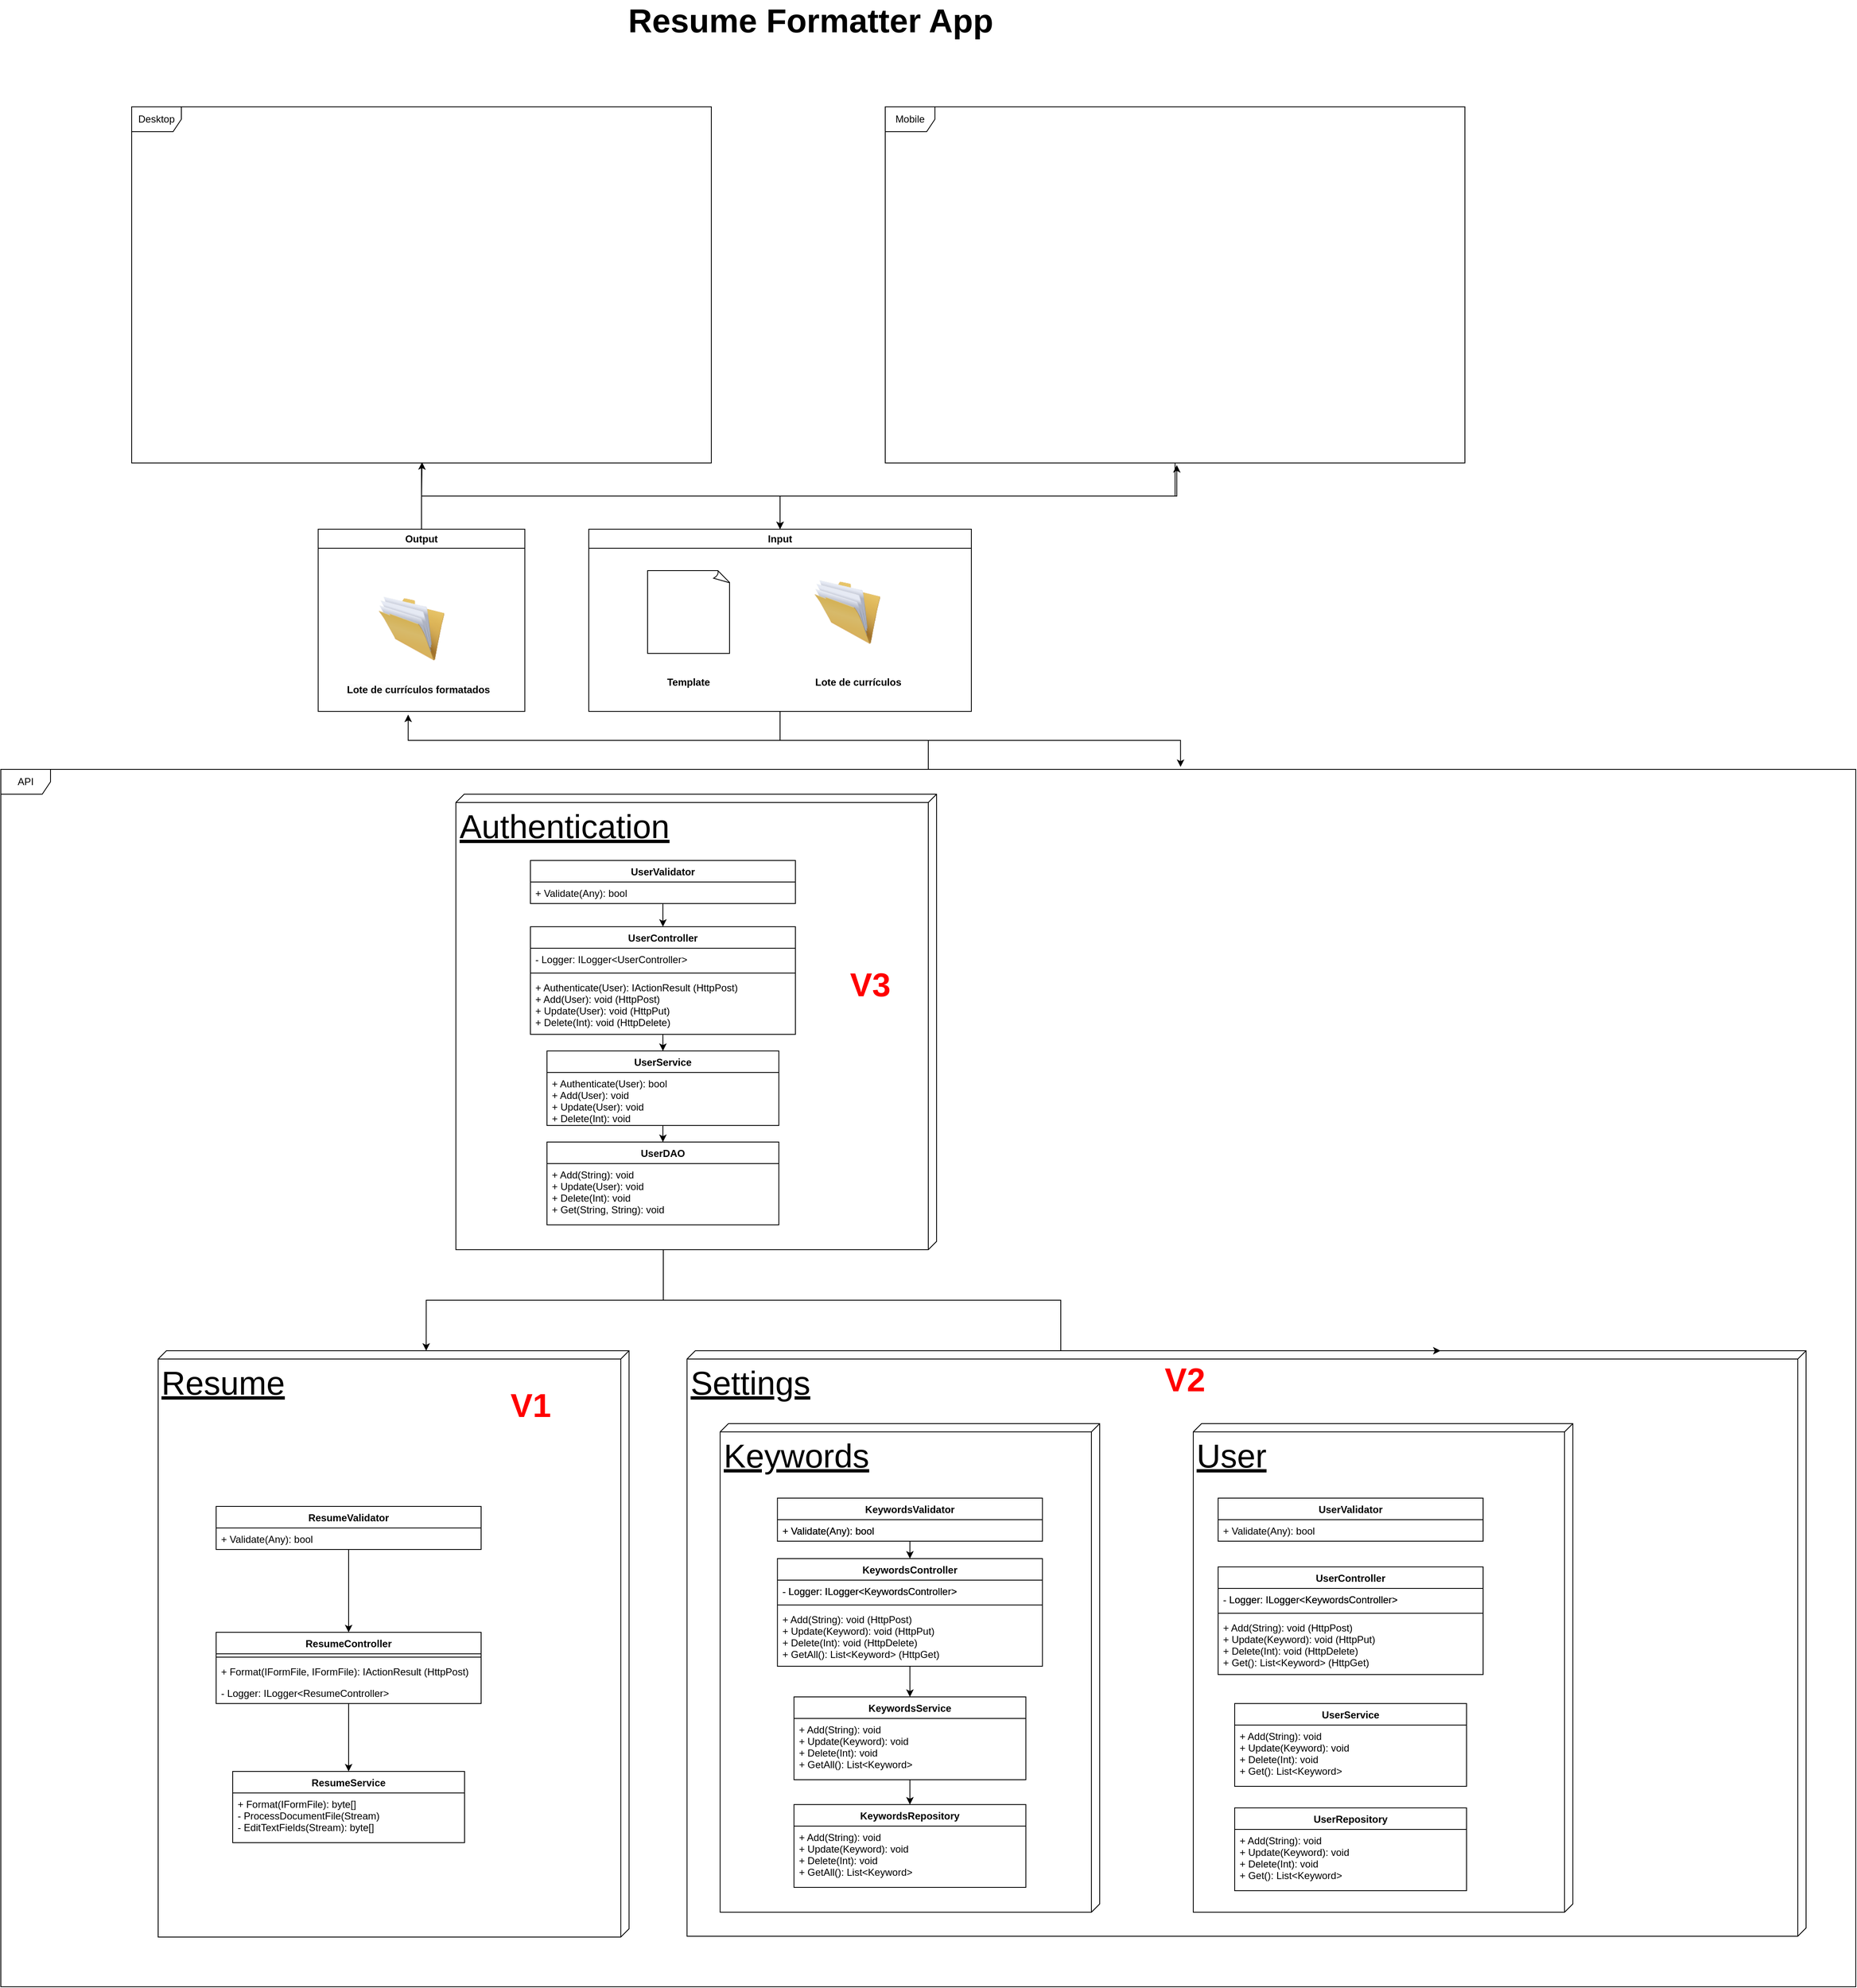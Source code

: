 <mxfile version="20.8.10" type="device"><diagram id="C5RBs43oDa-KdzZeNtuy" name="Page-1"><mxGraphModel dx="1658" dy="1997" grid="1" gridSize="10" guides="1" tooltips="1" connect="1" arrows="1" fold="1" page="1" pageScale="1" pageWidth="827" pageHeight="1169" math="0" shadow="0"><root><mxCell id="WIyWlLk6GJQsqaUBKTNV-0"/><mxCell id="WIyWlLk6GJQsqaUBKTNV-1" parent="WIyWlLk6GJQsqaUBKTNV-0"/><mxCell id="sNUEwPgvlE_x-QV5Grnz-19" style="edgeStyle=orthogonalEdgeStyle;rounded=0;orthogonalLoop=1;jettySize=auto;html=1;entryX=0.413;entryY=1.097;entryDx=0;entryDy=0;entryPerimeter=0;" parent="WIyWlLk6GJQsqaUBKTNV-1" source="MFV8BSGbSPskMG7UeGcg-14" target="sNUEwPgvlE_x-QV5Grnz-9" edge="1"><mxGeometry relative="1" as="geometry"/></mxCell><mxCell id="MFV8BSGbSPskMG7UeGcg-14" value="API" style="shape=umlFrame;whiteSpace=wrap;html=1;" parent="WIyWlLk6GJQsqaUBKTNV-1" vertex="1"><mxGeometry x="300" y="450" width="2240" height="1470" as="geometry"/></mxCell><mxCell id="MFV8BSGbSPskMG7UeGcg-44" value="Settings" style="verticalAlign=top;align=left;spacingTop=8;spacingLeft=2;spacingRight=12;shape=cube;size=10;direction=south;fontStyle=4;html=1;fontSize=40;" parent="WIyWlLk6GJQsqaUBKTNV-1" vertex="1"><mxGeometry x="1128.65" y="1152" width="1351.35" height="707" as="geometry"/></mxCell><mxCell id="MFV8BSGbSPskMG7UeGcg-45" value="Keywords" style="verticalAlign=top;align=left;spacingTop=8;spacingLeft=2;spacingRight=12;shape=cube;size=10;direction=south;fontStyle=4;html=1;fontSize=40;" parent="WIyWlLk6GJQsqaUBKTNV-1" vertex="1"><mxGeometry x="1168.65" y="1240" width="458.34" height="590" as="geometry"/></mxCell><mxCell id="MFV8BSGbSPskMG7UeGcg-43" value="Resume" style="verticalAlign=top;align=left;spacingTop=8;spacingLeft=2;spacingRight=12;shape=cube;size=10;direction=south;fontStyle=4;html=1;fontSize=40;" parent="WIyWlLk6GJQsqaUBKTNV-1" vertex="1"><mxGeometry x="490" y="1152" width="568.65" height="708" as="geometry"/></mxCell><mxCell id="MFV8BSGbSPskMG7UeGcg-27" style="edgeStyle=orthogonalEdgeStyle;rounded=0;orthogonalLoop=1;jettySize=auto;html=1;fontSize=40;" parent="WIyWlLk6GJQsqaUBKTNV-1" source="MFV8BSGbSPskMG7UeGcg-0" target="MFV8BSGbSPskMG7UeGcg-4" edge="1"><mxGeometry relative="1" as="geometry"/></mxCell><mxCell id="MFV8BSGbSPskMG7UeGcg-0" value="ResumeController" style="swimlane;fontStyle=1;align=center;verticalAlign=top;childLayout=stackLayout;horizontal=1;startSize=26;horizontalStack=0;resizeParent=1;resizeParentMax=0;resizeLast=0;collapsible=1;marginBottom=0;" parent="WIyWlLk6GJQsqaUBKTNV-1" vertex="1"><mxGeometry x="560" y="1492" width="320" height="86" as="geometry"/></mxCell><mxCell id="MFV8BSGbSPskMG7UeGcg-2" value="" style="line;strokeWidth=1;fillColor=none;align=left;verticalAlign=middle;spacingTop=-1;spacingLeft=3;spacingRight=3;rotatable=0;labelPosition=right;points=[];portConstraint=eastwest;strokeColor=inherit;" parent="MFV8BSGbSPskMG7UeGcg-0" vertex="1"><mxGeometry y="26" width="320" height="8" as="geometry"/></mxCell><mxCell id="MFV8BSGbSPskMG7UeGcg-3" value="+ Format(IFormFile, IFormFile): IActionResult (HttpPost)" style="text;strokeColor=none;fillColor=none;align=left;verticalAlign=top;spacingLeft=4;spacingRight=4;overflow=hidden;rotatable=0;points=[[0,0.5],[1,0.5]];portConstraint=eastwest;" parent="MFV8BSGbSPskMG7UeGcg-0" vertex="1"><mxGeometry y="34" width="320" height="26" as="geometry"/></mxCell><mxCell id="MFV8BSGbSPskMG7UeGcg-1" value="- Logger: ILogger&lt;ResumeController&gt;" style="text;strokeColor=none;fillColor=none;align=left;verticalAlign=top;spacingLeft=4;spacingRight=4;overflow=hidden;rotatable=0;points=[[0,0.5],[1,0.5]];portConstraint=eastwest;" parent="MFV8BSGbSPskMG7UeGcg-0" vertex="1"><mxGeometry y="60" width="320" height="26" as="geometry"/></mxCell><mxCell id="MFV8BSGbSPskMG7UeGcg-4" value="ResumeService" style="swimlane;fontStyle=1;align=center;verticalAlign=top;childLayout=stackLayout;horizontal=1;startSize=26;horizontalStack=0;resizeParent=1;resizeParentMax=0;resizeLast=0;collapsible=1;marginBottom=0;" parent="WIyWlLk6GJQsqaUBKTNV-1" vertex="1"><mxGeometry x="580" y="1660" width="280" height="86" as="geometry"/></mxCell><mxCell id="MFV8BSGbSPskMG7UeGcg-7" value="+ Format(IFormFile): byte[]&#10;- ProcessDocumentFile(Stream) &#10;- EditTextFields(Stream): byte[]" style="text;strokeColor=none;fillColor=none;align=left;verticalAlign=top;spacingLeft=4;spacingRight=4;overflow=hidden;rotatable=0;points=[[0,0.5],[1,0.5]];portConstraint=eastwest;" parent="MFV8BSGbSPskMG7UeGcg-4" vertex="1"><mxGeometry y="26" width="280" height="60" as="geometry"/></mxCell><mxCell id="MFV8BSGbSPskMG7UeGcg-79" style="edgeStyle=orthogonalEdgeStyle;rounded=0;orthogonalLoop=1;jettySize=auto;html=1;fontSize=40;" parent="WIyWlLk6GJQsqaUBKTNV-1" source="MFV8BSGbSPskMG7UeGcg-8" target="MFV8BSGbSPskMG7UeGcg-0" edge="1"><mxGeometry relative="1" as="geometry"/></mxCell><mxCell id="MFV8BSGbSPskMG7UeGcg-8" value="ResumeValidator" style="swimlane;fontStyle=1;align=center;verticalAlign=top;childLayout=stackLayout;horizontal=1;startSize=26;horizontalStack=0;resizeParent=1;resizeParentMax=0;resizeLast=0;collapsible=1;marginBottom=0;" parent="WIyWlLk6GJQsqaUBKTNV-1" vertex="1"><mxGeometry x="560" y="1340" width="320" height="52" as="geometry"/></mxCell><mxCell id="MFV8BSGbSPskMG7UeGcg-11" value="+ Validate(Any): bool" style="text;strokeColor=none;fillColor=none;align=left;verticalAlign=top;spacingLeft=4;spacingRight=4;overflow=hidden;rotatable=0;points=[[0,0.5],[1,0.5]];portConstraint=eastwest;" parent="MFV8BSGbSPskMG7UeGcg-8" vertex="1"><mxGeometry y="26" width="320" height="26" as="geometry"/></mxCell><mxCell id="MFV8BSGbSPskMG7UeGcg-15" value="&lt;span style=&quot;font-size: 40px;&quot;&gt;&lt;b&gt;Resume Formatter App&lt;/b&gt;&lt;/span&gt;" style="text;html=1;strokeColor=none;fillColor=none;align=center;verticalAlign=middle;whiteSpace=wrap;rounded=0;" parent="WIyWlLk6GJQsqaUBKTNV-1" vertex="1"><mxGeometry x="1028" y="-470" width="500" height="30" as="geometry"/></mxCell><mxCell id="sNUEwPgvlE_x-QV5Grnz-33" style="edgeStyle=orthogonalEdgeStyle;rounded=0;orthogonalLoop=1;jettySize=auto;html=1;entryX=0.5;entryY=0;entryDx=0;entryDy=0;" parent="WIyWlLk6GJQsqaUBKTNV-1" source="MFV8BSGbSPskMG7UeGcg-17" target="sNUEwPgvlE_x-QV5Grnz-14" edge="1"><mxGeometry relative="1" as="geometry"/></mxCell><mxCell id="MFV8BSGbSPskMG7UeGcg-17" value="Desktop" style="shape=umlFrame;whiteSpace=wrap;html=1;" parent="WIyWlLk6GJQsqaUBKTNV-1" vertex="1"><mxGeometry x="458" y="-350" width="700" height="430" as="geometry"/></mxCell><mxCell id="sNUEwPgvlE_x-QV5Grnz-28" style="edgeStyle=orthogonalEdgeStyle;rounded=0;orthogonalLoop=1;jettySize=auto;html=1;entryX=0.5;entryY=0;entryDx=0;entryDy=0;" parent="WIyWlLk6GJQsqaUBKTNV-1" source="MFV8BSGbSPskMG7UeGcg-18" target="sNUEwPgvlE_x-QV5Grnz-14" edge="1"><mxGeometry relative="1" as="geometry"/></mxCell><mxCell id="MFV8BSGbSPskMG7UeGcg-18" value="Mobile" style="shape=umlFrame;whiteSpace=wrap;html=1;" parent="WIyWlLk6GJQsqaUBKTNV-1" vertex="1"><mxGeometry x="1368" y="-350" width="700" height="430" as="geometry"/></mxCell><mxCell id="MFV8BSGbSPskMG7UeGcg-56" style="edgeStyle=orthogonalEdgeStyle;rounded=0;orthogonalLoop=1;jettySize=auto;html=1;entryX=0.5;entryY=0;entryDx=0;entryDy=0;fontSize=40;" parent="WIyWlLk6GJQsqaUBKTNV-1" source="MFV8BSGbSPskMG7UeGcg-32" target="MFV8BSGbSPskMG7UeGcg-46" edge="1"><mxGeometry relative="1" as="geometry"/></mxCell><mxCell id="MFV8BSGbSPskMG7UeGcg-32" value="KeywordsService" style="swimlane;fontStyle=1;align=center;verticalAlign=top;childLayout=stackLayout;horizontal=1;startSize=26;horizontalStack=0;resizeParent=1;resizeParentMax=0;resizeLast=0;collapsible=1;marginBottom=0;" parent="WIyWlLk6GJQsqaUBKTNV-1" vertex="1"><mxGeometry x="1257.82" y="1570" width="280" height="100" as="geometry"/></mxCell><mxCell id="MFV8BSGbSPskMG7UeGcg-33" value="+ Add(String): void&#10;+ Update(Keyword): void &#10;+ Delete(Int): void&#10;+ GetAll(): List&lt;Keyword&gt;" style="text;strokeColor=none;fillColor=none;align=left;verticalAlign=top;spacingLeft=4;spacingRight=4;overflow=hidden;rotatable=0;points=[[0,0.5],[1,0.5]];portConstraint=eastwest;" parent="MFV8BSGbSPskMG7UeGcg-32" vertex="1"><mxGeometry y="26" width="280" height="74" as="geometry"/></mxCell><mxCell id="MFV8BSGbSPskMG7UeGcg-54" style="edgeStyle=orthogonalEdgeStyle;rounded=0;orthogonalLoop=1;jettySize=auto;html=1;entryX=0.5;entryY=0;entryDx=0;entryDy=0;fontSize=40;" parent="WIyWlLk6GJQsqaUBKTNV-1" source="MFV8BSGbSPskMG7UeGcg-34" target="MFV8BSGbSPskMG7UeGcg-48" edge="1"><mxGeometry relative="1" as="geometry"/></mxCell><mxCell id="MFV8BSGbSPskMG7UeGcg-34" value="KeywordsValidator" style="swimlane;fontStyle=1;align=center;verticalAlign=top;childLayout=stackLayout;horizontal=1;startSize=26;horizontalStack=0;resizeParent=1;resizeParentMax=0;resizeLast=0;collapsible=1;marginBottom=0;" parent="WIyWlLk6GJQsqaUBKTNV-1" vertex="1"><mxGeometry x="1237.82" y="1330" width="320" height="52" as="geometry"/></mxCell><mxCell id="MFV8BSGbSPskMG7UeGcg-37" value="+ Validate(Any): bool" style="text;strokeColor=none;fillColor=none;align=left;verticalAlign=top;spacingLeft=4;spacingRight=4;overflow=hidden;rotatable=0;points=[[0,0.5],[1,0.5]];portConstraint=eastwest;" parent="MFV8BSGbSPskMG7UeGcg-34" vertex="1"><mxGeometry y="26" width="320" height="26" as="geometry"/></mxCell><mxCell id="MFV8BSGbSPskMG7UeGcg-46" value="KeywordsRepository" style="swimlane;fontStyle=1;align=center;verticalAlign=top;childLayout=stackLayout;horizontal=1;startSize=26;horizontalStack=0;resizeParent=1;resizeParentMax=0;resizeLast=0;collapsible=1;marginBottom=0;" parent="WIyWlLk6GJQsqaUBKTNV-1" vertex="1"><mxGeometry x="1257.82" y="1700" width="280" height="100" as="geometry"/></mxCell><mxCell id="MFV8BSGbSPskMG7UeGcg-47" value="+ Add(String): void&#10;+ Update(Keyword): void &#10;+ Delete(Int): void&#10;+ GetAll(): List&lt;Keyword&gt;" style="text;strokeColor=none;fillColor=none;align=left;verticalAlign=top;spacingLeft=4;spacingRight=4;overflow=hidden;rotatable=0;points=[[0,0.5],[1,0.5]];portConstraint=eastwest;" parent="MFV8BSGbSPskMG7UeGcg-46" vertex="1"><mxGeometry y="26" width="280" height="74" as="geometry"/></mxCell><mxCell id="MFV8BSGbSPskMG7UeGcg-55" style="edgeStyle=orthogonalEdgeStyle;rounded=0;orthogonalLoop=1;jettySize=auto;html=1;entryX=0.5;entryY=0;entryDx=0;entryDy=0;fontSize=40;" parent="WIyWlLk6GJQsqaUBKTNV-1" source="MFV8BSGbSPskMG7UeGcg-48" target="MFV8BSGbSPskMG7UeGcg-32" edge="1"><mxGeometry relative="1" as="geometry"/></mxCell><mxCell id="MFV8BSGbSPskMG7UeGcg-48" value="KeywordsController" style="swimlane;fontStyle=1;align=center;verticalAlign=top;childLayout=stackLayout;horizontal=1;startSize=26;horizontalStack=0;resizeParent=1;resizeParentMax=0;resizeLast=0;collapsible=1;marginBottom=0;" parent="WIyWlLk6GJQsqaUBKTNV-1" vertex="1"><mxGeometry x="1237.82" y="1403" width="320" height="130" as="geometry"/></mxCell><mxCell id="MFV8BSGbSPskMG7UeGcg-69" value="- Logger: ILogger&lt;KeywordsController&gt;" style="text;strokeColor=none;fillColor=none;align=left;verticalAlign=top;spacingLeft=4;spacingRight=4;overflow=hidden;rotatable=0;points=[[0,0.5],[1,0.5]];portConstraint=eastwest;" parent="MFV8BSGbSPskMG7UeGcg-48" vertex="1"><mxGeometry y="26" width="320" height="26" as="geometry"/></mxCell><mxCell id="MFV8BSGbSPskMG7UeGcg-50" value="" style="line;strokeWidth=1;fillColor=none;align=left;verticalAlign=middle;spacingTop=-1;spacingLeft=3;spacingRight=3;rotatable=0;labelPosition=right;points=[];portConstraint=eastwest;strokeColor=inherit;" parent="MFV8BSGbSPskMG7UeGcg-48" vertex="1"><mxGeometry y="52" width="320" height="8" as="geometry"/></mxCell><mxCell id="MFV8BSGbSPskMG7UeGcg-51" value="+ Add(String): void (HttpPost)&#10;+ Update(Keyword): void (HttpPut)&#10;+ Delete(Int): void (HttpDelete)&#10;+ GetAll(): List&lt;Keyword&gt; (HttpGet)" style="text;strokeColor=none;fillColor=none;align=left;verticalAlign=top;spacingLeft=4;spacingRight=4;overflow=hidden;rotatable=0;points=[[0,0.5],[1,0.5]];portConstraint=eastwest;" parent="MFV8BSGbSPskMG7UeGcg-48" vertex="1"><mxGeometry y="60" width="320" height="70" as="geometry"/></mxCell><mxCell id="MFV8BSGbSPskMG7UeGcg-81" style="edgeStyle=orthogonalEdgeStyle;rounded=0;orthogonalLoop=1;jettySize=auto;html=1;exitX=0;exitY=0;exitDx=550;exitDy=255.0;exitPerimeter=0;entryX=0;entryY=0;entryDx=0;entryDy=245.0;entryPerimeter=0;fontSize=40;" parent="WIyWlLk6GJQsqaUBKTNV-1" source="MFV8BSGbSPskMG7UeGcg-58" target="MFV8BSGbSPskMG7UeGcg-43" edge="1"><mxGeometry relative="1" as="geometry"><Array as="points"><mxPoint x="1100" y="1030"/><mxPoint x="1100" y="1091"/><mxPoint x="814" y="1091"/></Array></mxGeometry></mxCell><mxCell id="MFV8BSGbSPskMG7UeGcg-82" style="edgeStyle=orthogonalEdgeStyle;rounded=0;orthogonalLoop=1;jettySize=auto;html=1;entryX=0;entryY=0;entryDx=0;entryDy=441.355;entryPerimeter=0;fontSize=40;" parent="WIyWlLk6GJQsqaUBKTNV-1" source="MFV8BSGbSPskMG7UeGcg-58" target="MFV8BSGbSPskMG7UeGcg-44" edge="1"><mxGeometry relative="1" as="geometry"><Array as="points"><mxPoint x="1100" y="1091"/><mxPoint x="1580" y="1091"/></Array></mxGeometry></mxCell><mxCell id="MFV8BSGbSPskMG7UeGcg-58" value="Authentication" style="verticalAlign=top;align=left;spacingTop=8;spacingLeft=2;spacingRight=12;shape=cube;size=10;direction=south;fontStyle=4;html=1;fontSize=40;" parent="WIyWlLk6GJQsqaUBKTNV-1" vertex="1"><mxGeometry x="849.54" y="480" width="580.46" height="550" as="geometry"/></mxCell><mxCell id="MFV8BSGbSPskMG7UeGcg-72" style="edgeStyle=orthogonalEdgeStyle;rounded=0;orthogonalLoop=1;jettySize=auto;html=1;entryX=0.5;entryY=0;entryDx=0;entryDy=0;fontSize=40;" parent="WIyWlLk6GJQsqaUBKTNV-1" source="MFV8BSGbSPskMG7UeGcg-59" target="MFV8BSGbSPskMG7UeGcg-63" edge="1"><mxGeometry relative="1" as="geometry"/></mxCell><mxCell id="MFV8BSGbSPskMG7UeGcg-59" value="UserController" style="swimlane;fontStyle=1;align=center;verticalAlign=top;childLayout=stackLayout;horizontal=1;startSize=26;horizontalStack=0;resizeParent=1;resizeParentMax=0;resizeLast=0;collapsible=1;marginBottom=0;" parent="WIyWlLk6GJQsqaUBKTNV-1" vertex="1"><mxGeometry x="939.54" y="640" width="320" height="130" as="geometry"/></mxCell><mxCell id="MFV8BSGbSPskMG7UeGcg-60" value="- Logger: ILogger&lt;UserController&gt;" style="text;strokeColor=none;fillColor=none;align=left;verticalAlign=top;spacingLeft=4;spacingRight=4;overflow=hidden;rotatable=0;points=[[0,0.5],[1,0.5]];portConstraint=eastwest;" parent="MFV8BSGbSPskMG7UeGcg-59" vertex="1"><mxGeometry y="26" width="320" height="26" as="geometry"/></mxCell><mxCell id="MFV8BSGbSPskMG7UeGcg-61" value="" style="line;strokeWidth=1;fillColor=none;align=left;verticalAlign=middle;spacingTop=-1;spacingLeft=3;spacingRight=3;rotatable=0;labelPosition=right;points=[];portConstraint=eastwest;strokeColor=inherit;" parent="MFV8BSGbSPskMG7UeGcg-59" vertex="1"><mxGeometry y="52" width="320" height="8" as="geometry"/></mxCell><mxCell id="MFV8BSGbSPskMG7UeGcg-62" value="+ Authenticate(User): IActionResult (HttpPost)&#10;+ Add(User): void (HttpPost)&#10;+ Update(User): void (HttpPut)&#10;+ Delete(Int): void (HttpDelete)" style="text;strokeColor=none;fillColor=none;align=left;verticalAlign=top;spacingLeft=4;spacingRight=4;overflow=hidden;rotatable=0;points=[[0,0.5],[1,0.5]];portConstraint=eastwest;" parent="MFV8BSGbSPskMG7UeGcg-59" vertex="1"><mxGeometry y="60" width="320" height="70" as="geometry"/></mxCell><mxCell id="MFV8BSGbSPskMG7UeGcg-76" style="edgeStyle=orthogonalEdgeStyle;rounded=0;orthogonalLoop=1;jettySize=auto;html=1;entryX=0.5;entryY=0;entryDx=0;entryDy=0;fontSize=40;" parent="WIyWlLk6GJQsqaUBKTNV-1" source="MFV8BSGbSPskMG7UeGcg-63" target="MFV8BSGbSPskMG7UeGcg-67" edge="1"><mxGeometry relative="1" as="geometry"/></mxCell><mxCell id="MFV8BSGbSPskMG7UeGcg-63" value="UserService" style="swimlane;fontStyle=1;align=center;verticalAlign=top;childLayout=stackLayout;horizontal=1;startSize=26;horizontalStack=0;resizeParent=1;resizeParentMax=0;resizeLast=0;collapsible=1;marginBottom=0;" parent="WIyWlLk6GJQsqaUBKTNV-1" vertex="1"><mxGeometry x="959.54" y="790" width="280" height="90" as="geometry"/></mxCell><mxCell id="MFV8BSGbSPskMG7UeGcg-64" value="+ Authenticate(User): bool&#10;+ Add(User): void&#10;+ Update(User): void&#10;+ Delete(Int): void" style="text;strokeColor=none;fillColor=none;align=left;verticalAlign=top;spacingLeft=4;spacingRight=4;overflow=hidden;rotatable=0;points=[[0,0.5],[1,0.5]];portConstraint=eastwest;" parent="MFV8BSGbSPskMG7UeGcg-63" vertex="1"><mxGeometry y="26" width="280" height="64" as="geometry"/></mxCell><mxCell id="MFV8BSGbSPskMG7UeGcg-71" style="edgeStyle=orthogonalEdgeStyle;rounded=0;orthogonalLoop=1;jettySize=auto;html=1;entryX=0.5;entryY=0;entryDx=0;entryDy=0;fontSize=40;" parent="WIyWlLk6GJQsqaUBKTNV-1" source="MFV8BSGbSPskMG7UeGcg-65" target="MFV8BSGbSPskMG7UeGcg-59" edge="1"><mxGeometry relative="1" as="geometry"/></mxCell><mxCell id="MFV8BSGbSPskMG7UeGcg-65" value="UserValidator" style="swimlane;fontStyle=1;align=center;verticalAlign=top;childLayout=stackLayout;horizontal=1;startSize=26;horizontalStack=0;resizeParent=1;resizeParentMax=0;resizeLast=0;collapsible=1;marginBottom=0;" parent="WIyWlLk6GJQsqaUBKTNV-1" vertex="1"><mxGeometry x="939.54" y="560" width="320" height="52" as="geometry"/></mxCell><mxCell id="MFV8BSGbSPskMG7UeGcg-66" value="+ Validate(Any): bool" style="text;strokeColor=none;fillColor=none;align=left;verticalAlign=top;spacingLeft=4;spacingRight=4;overflow=hidden;rotatable=0;points=[[0,0.5],[1,0.5]];portConstraint=eastwest;" parent="MFV8BSGbSPskMG7UeGcg-65" vertex="1"><mxGeometry y="26" width="320" height="26" as="geometry"/></mxCell><mxCell id="MFV8BSGbSPskMG7UeGcg-67" value="UserDAO" style="swimlane;fontStyle=1;align=center;verticalAlign=top;childLayout=stackLayout;horizontal=1;startSize=26;horizontalStack=0;resizeParent=1;resizeParentMax=0;resizeLast=0;collapsible=1;marginBottom=0;" parent="WIyWlLk6GJQsqaUBKTNV-1" vertex="1"><mxGeometry x="959.53" y="900" width="280" height="100" as="geometry"/></mxCell><mxCell id="MFV8BSGbSPskMG7UeGcg-68" value="+ Add(String): void&#10;+ Update(User): void &#10;+ Delete(Int): void&#10;+ Get(String, String): void" style="text;strokeColor=none;fillColor=none;align=left;verticalAlign=top;spacingLeft=4;spacingRight=4;overflow=hidden;rotatable=0;points=[[0,0.5],[1,0.5]];portConstraint=eastwest;" parent="MFV8BSGbSPskMG7UeGcg-67" vertex="1"><mxGeometry y="26" width="280" height="74" as="geometry"/></mxCell><mxCell id="MFV8BSGbSPskMG7UeGcg-83" value="V3" style="text;align=center;fontStyle=1;verticalAlign=middle;spacingLeft=3;spacingRight=3;rotatable=0;points=[[0,0.5],[1,0.5]];portConstraint=eastwest;fontSize=40;fontColor=#FF0000;" parent="WIyWlLk6GJQsqaUBKTNV-1" vertex="1"><mxGeometry x="1310" y="692" width="80" height="26" as="geometry"/></mxCell><mxCell id="MFV8BSGbSPskMG7UeGcg-84" value="V2" style="text;align=center;fontStyle=1;verticalAlign=middle;spacingLeft=3;spacingRight=3;rotatable=0;points=[[0,0.5],[1,0.5]];portConstraint=eastwest;fontSize=40;fontColor=#FF0000;" parent="WIyWlLk6GJQsqaUBKTNV-1" vertex="1"><mxGeometry x="1690" y="1169" width="80" height="26" as="geometry"/></mxCell><mxCell id="MFV8BSGbSPskMG7UeGcg-85" value="V1" style="text;align=center;fontStyle=1;verticalAlign=middle;spacingLeft=3;spacingRight=3;rotatable=0;points=[[0,0.5],[1,0.5]];portConstraint=eastwest;fontSize=40;fontColor=#FF0000;" parent="WIyWlLk6GJQsqaUBKTNV-1" vertex="1"><mxGeometry x="900" y="1200" width="80" height="26" as="geometry"/></mxCell><mxCell id="sNUEwPgvlE_x-QV5Grnz-22" style="edgeStyle=orthogonalEdgeStyle;rounded=0;orthogonalLoop=1;jettySize=auto;html=1;entryX=0.636;entryY=-0.002;entryDx=0;entryDy=0;entryPerimeter=0;" parent="WIyWlLk6GJQsqaUBKTNV-1" source="sNUEwPgvlE_x-QV5Grnz-14" target="MFV8BSGbSPskMG7UeGcg-14" edge="1"><mxGeometry relative="1" as="geometry"/></mxCell><mxCell id="sNUEwPgvlE_x-QV5Grnz-14" value="Input" style="swimlane;whiteSpace=wrap;html=1;" parent="WIyWlLk6GJQsqaUBKTNV-1" vertex="1"><mxGeometry x="1010" y="160" width="462" height="220" as="geometry"/></mxCell><mxCell id="sNUEwPgvlE_x-QV5Grnz-1" value="" style="whiteSpace=wrap;html=1;shape=mxgraph.basic.document" parent="sNUEwPgvlE_x-QV5Grnz-14" vertex="1"><mxGeometry x="71" y="50" width="100" height="100" as="geometry"/></mxCell><mxCell id="sNUEwPgvlE_x-QV5Grnz-0" value="" style="image;html=1;image=img/lib/clip_art/general/Full_Folder_128x128.png" parent="sNUEwPgvlE_x-QV5Grnz-14" vertex="1"><mxGeometry x="272.35" y="60" width="80" height="80" as="geometry"/></mxCell><mxCell id="sNUEwPgvlE_x-QV5Grnz-10" value="&lt;b&gt;Template&lt;/b&gt;" style="text;html=1;align=center;verticalAlign=middle;resizable=0;points=[];autosize=1;strokeColor=none;fillColor=none;" parent="sNUEwPgvlE_x-QV5Grnz-14" vertex="1"><mxGeometry x="80.35" y="170" width="80" height="30" as="geometry"/></mxCell><mxCell id="sNUEwPgvlE_x-QV5Grnz-2" value="&lt;b&gt;Lote de currículos&lt;/b&gt;" style="text;html=1;align=center;verticalAlign=middle;resizable=0;points=[];autosize=1;strokeColor=none;fillColor=none;" parent="sNUEwPgvlE_x-QV5Grnz-14" vertex="1"><mxGeometry x="260.17" y="170" width="130" height="30" as="geometry"/></mxCell><mxCell id="sNUEwPgvlE_x-QV5Grnz-25" style="edgeStyle=orthogonalEdgeStyle;rounded=0;orthogonalLoop=1;jettySize=auto;html=1;exitX=0.5;exitY=0;exitDx=0;exitDy=0;entryX=0.501;entryY=0.998;entryDx=0;entryDy=0;entryPerimeter=0;" parent="WIyWlLk6GJQsqaUBKTNV-1" source="sNUEwPgvlE_x-QV5Grnz-15" target="MFV8BSGbSPskMG7UeGcg-17" edge="1"><mxGeometry relative="1" as="geometry"/></mxCell><mxCell id="sNUEwPgvlE_x-QV5Grnz-27" style="edgeStyle=orthogonalEdgeStyle;rounded=0;orthogonalLoop=1;jettySize=auto;html=1;exitX=0.5;exitY=0;exitDx=0;exitDy=0;entryX=0.503;entryY=1.006;entryDx=0;entryDy=0;entryPerimeter=0;" parent="WIyWlLk6GJQsqaUBKTNV-1" source="sNUEwPgvlE_x-QV5Grnz-15" target="MFV8BSGbSPskMG7UeGcg-18" edge="1"><mxGeometry relative="1" as="geometry"/></mxCell><mxCell id="sNUEwPgvlE_x-QV5Grnz-15" value="Output" style="swimlane;whiteSpace=wrap;html=1;startSize=23;" parent="WIyWlLk6GJQsqaUBKTNV-1" vertex="1"><mxGeometry x="683.24" y="160" width="249.53" height="220" as="geometry"/></mxCell><mxCell id="sNUEwPgvlE_x-QV5Grnz-7" value="" style="image;html=1;image=img/lib/clip_art/general/Full_Folder_128x128.png" parent="sNUEwPgvlE_x-QV5Grnz-15" vertex="1"><mxGeometry x="72.76" y="80" width="80" height="80" as="geometry"/></mxCell><mxCell id="sNUEwPgvlE_x-QV5Grnz-9" value="&lt;span style=&quot;color: rgb(0, 0, 0); font-family: Helvetica; font-size: 12px; font-style: normal; font-variant-ligatures: normal; font-variant-caps: normal; letter-spacing: normal; orphans: 2; text-align: center; text-indent: 0px; text-transform: none; widows: 2; word-spacing: 0px; -webkit-text-stroke-width: 0px; background-color: rgb(251, 251, 251); text-decoration-thickness: initial; text-decoration-style: initial; text-decoration-color: initial; float: none; display: inline !important;&quot;&gt;&lt;b&gt;Lote de currículos formatados&lt;br&gt;&lt;/b&gt;&lt;br&gt;&lt;/span&gt;" style="text;whiteSpace=wrap;html=1;" parent="sNUEwPgvlE_x-QV5Grnz-15" vertex="1"><mxGeometry x="32.26" y="180" width="185" height="40" as="geometry"/></mxCell><mxCell id="6sLqrD7phpvfM1-1nnMF-0" value="+ Validate(Any): bool" style="text;strokeColor=none;fillColor=none;align=left;verticalAlign=top;spacingLeft=4;spacingRight=4;overflow=hidden;rotatable=0;points=[[0,0.5],[1,0.5]];portConstraint=eastwest;" vertex="1" parent="WIyWlLk6GJQsqaUBKTNV-1"><mxGeometry x="1237.82" y="1356" width="320" height="26" as="geometry"/></mxCell><mxCell id="6sLqrD7phpvfM1-1nnMF-1" value="- Logger: ILogger&lt;KeywordsController&gt;" style="text;strokeColor=none;fillColor=none;align=left;verticalAlign=top;spacingLeft=4;spacingRight=4;overflow=hidden;rotatable=0;points=[[0,0.5],[1,0.5]];portConstraint=eastwest;" vertex="1" parent="WIyWlLk6GJQsqaUBKTNV-1"><mxGeometry x="1237.82" y="1429" width="320" height="26" as="geometry"/></mxCell><mxCell id="6sLqrD7phpvfM1-1nnMF-2" value="User" style="verticalAlign=top;align=left;spacingTop=8;spacingLeft=2;spacingRight=12;shape=cube;size=10;direction=south;fontStyle=4;html=1;fontSize=40;" vertex="1" parent="WIyWlLk6GJQsqaUBKTNV-1"><mxGeometry x="1740" y="1240" width="458.34" height="590" as="geometry"/></mxCell><mxCell id="6sLqrD7phpvfM1-1nnMF-4" value="UserValidator" style="swimlane;fontStyle=1;align=center;verticalAlign=top;childLayout=stackLayout;horizontal=1;startSize=26;horizontalStack=0;resizeParent=1;resizeParentMax=0;resizeLast=0;collapsible=1;marginBottom=0;" vertex="1" parent="WIyWlLk6GJQsqaUBKTNV-1"><mxGeometry x="1770" y="1330" width="320" height="52" as="geometry"/></mxCell><mxCell id="6sLqrD7phpvfM1-1nnMF-5" value="+ Validate(Any): bool" style="text;strokeColor=none;fillColor=none;align=left;verticalAlign=top;spacingLeft=4;spacingRight=4;overflow=hidden;rotatable=0;points=[[0,0.5],[1,0.5]];portConstraint=eastwest;" vertex="1" parent="6sLqrD7phpvfM1-1nnMF-4"><mxGeometry y="26" width="320" height="26" as="geometry"/></mxCell><mxCell id="6sLqrD7phpvfM1-1nnMF-9" value="UserController" style="swimlane;fontStyle=1;align=center;verticalAlign=top;childLayout=stackLayout;horizontal=1;startSize=26;horizontalStack=0;resizeParent=1;resizeParentMax=0;resizeLast=0;collapsible=1;marginBottom=0;" vertex="1" parent="WIyWlLk6GJQsqaUBKTNV-1"><mxGeometry x="1770" y="1413" width="320" height="130" as="geometry"/></mxCell><mxCell id="6sLqrD7phpvfM1-1nnMF-10" value="- Logger: ILogger&lt;KeywordsController&gt;" style="text;strokeColor=none;fillColor=none;align=left;verticalAlign=top;spacingLeft=4;spacingRight=4;overflow=hidden;rotatable=0;points=[[0,0.5],[1,0.5]];portConstraint=eastwest;" vertex="1" parent="6sLqrD7phpvfM1-1nnMF-9"><mxGeometry y="26" width="320" height="26" as="geometry"/></mxCell><mxCell id="6sLqrD7phpvfM1-1nnMF-11" value="" style="line;strokeWidth=1;fillColor=none;align=left;verticalAlign=middle;spacingTop=-1;spacingLeft=3;spacingRight=3;rotatable=0;labelPosition=right;points=[];portConstraint=eastwest;strokeColor=inherit;" vertex="1" parent="6sLqrD7phpvfM1-1nnMF-9"><mxGeometry y="52" width="320" height="8" as="geometry"/></mxCell><mxCell id="6sLqrD7phpvfM1-1nnMF-12" value="+ Add(String): void (HttpPost)&#10;+ Update(Keyword): void (HttpPut)&#10;+ Delete(Int): void (HttpDelete)&#10;+ Get(): List&lt;Keyword&gt; (HttpGet)" style="text;strokeColor=none;fillColor=none;align=left;verticalAlign=top;spacingLeft=4;spacingRight=4;overflow=hidden;rotatable=0;points=[[0,0.5],[1,0.5]];portConstraint=eastwest;" vertex="1" parent="6sLqrD7phpvfM1-1nnMF-9"><mxGeometry y="60" width="320" height="70" as="geometry"/></mxCell><mxCell id="6sLqrD7phpvfM1-1nnMF-13" value="- Logger: ILogger&lt;KeywordsController&gt;" style="text;strokeColor=none;fillColor=none;align=left;verticalAlign=top;spacingLeft=4;spacingRight=4;overflow=hidden;rotatable=0;points=[[0,0.5],[1,0.5]];portConstraint=eastwest;" vertex="1" parent="WIyWlLk6GJQsqaUBKTNV-1"><mxGeometry x="1770" y="1439" width="320" height="26" as="geometry"/></mxCell><mxCell id="6sLqrD7phpvfM1-1nnMF-14" value="UserService" style="swimlane;fontStyle=1;align=center;verticalAlign=top;childLayout=stackLayout;horizontal=1;startSize=26;horizontalStack=0;resizeParent=1;resizeParentMax=0;resizeLast=0;collapsible=1;marginBottom=0;" vertex="1" parent="WIyWlLk6GJQsqaUBKTNV-1"><mxGeometry x="1790" y="1578" width="280" height="100" as="geometry"/></mxCell><mxCell id="6sLqrD7phpvfM1-1nnMF-15" value="+ Add(String): void&#10;+ Update(Keyword): void &#10;+ Delete(Int): void&#10;+ Get(): List&lt;Keyword&gt;" style="text;strokeColor=none;fillColor=none;align=left;verticalAlign=top;spacingLeft=4;spacingRight=4;overflow=hidden;rotatable=0;points=[[0,0.5],[1,0.5]];portConstraint=eastwest;" vertex="1" parent="6sLqrD7phpvfM1-1nnMF-14"><mxGeometry y="26" width="280" height="74" as="geometry"/></mxCell><mxCell id="6sLqrD7phpvfM1-1nnMF-16" value="UserRepository" style="swimlane;fontStyle=1;align=center;verticalAlign=top;childLayout=stackLayout;horizontal=1;startSize=26;horizontalStack=0;resizeParent=1;resizeParentMax=0;resizeLast=0;collapsible=1;marginBottom=0;" vertex="1" parent="WIyWlLk6GJQsqaUBKTNV-1"><mxGeometry x="1790" y="1704" width="280" height="100" as="geometry"/></mxCell><mxCell id="6sLqrD7phpvfM1-1nnMF-17" value="+ Add(String): void&#10;+ Update(Keyword): void &#10;+ Delete(Int): void&#10;+ Get(): List&lt;Keyword&gt;" style="text;strokeColor=none;fillColor=none;align=left;verticalAlign=top;spacingLeft=4;spacingRight=4;overflow=hidden;rotatable=0;points=[[0,0.5],[1,0.5]];portConstraint=eastwest;" vertex="1" parent="6sLqrD7phpvfM1-1nnMF-16"><mxGeometry y="26" width="280" height="74" as="geometry"/></mxCell></root></mxGraphModel></diagram></mxfile>